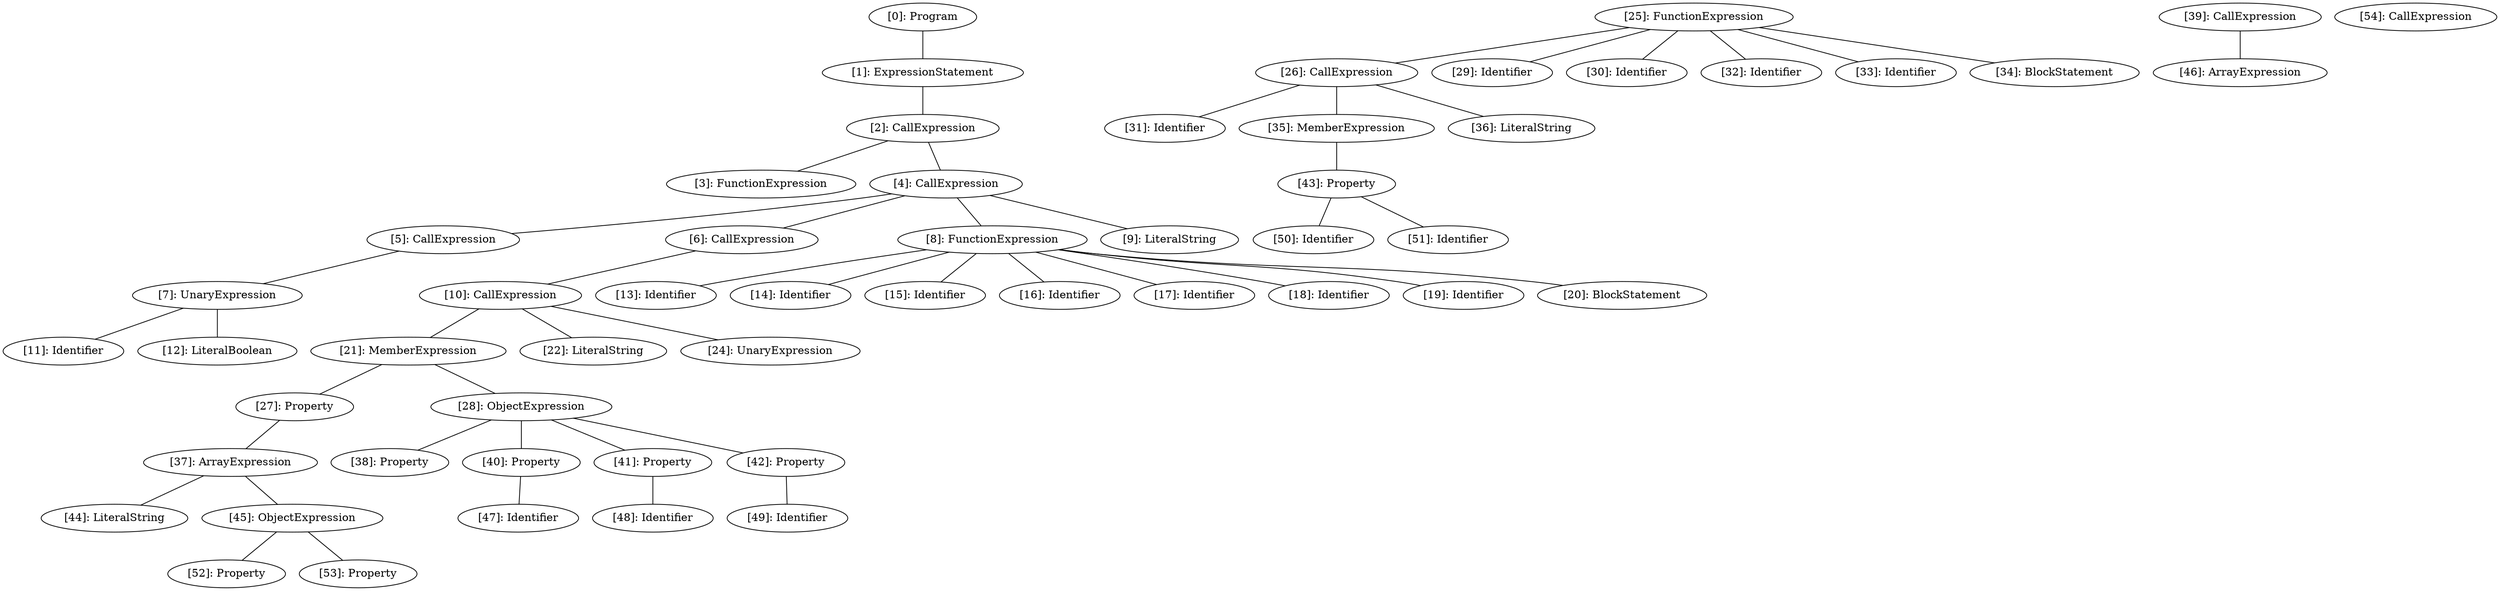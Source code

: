 // Result
graph {
	0 [label="[0]: Program"]
	1 [label="[1]: ExpressionStatement"]
	2 [label="[2]: CallExpression"]
	3 [label="[3]: FunctionExpression"]
	4 [label="[4]: CallExpression"]
	5 [label="[5]: CallExpression"]
	6 [label="[6]: CallExpression"]
	7 [label="[7]: UnaryExpression"]
	8 [label="[8]: FunctionExpression"]
	9 [label="[9]: LiteralString"]
	10 [label="[10]: CallExpression"]
	11 [label="[11]: Identifier"]
	12 [label="[12]: LiteralBoolean"]
	13 [label="[13]: Identifier"]
	14 [label="[14]: Identifier"]
	15 [label="[15]: Identifier"]
	16 [label="[16]: Identifier"]
	17 [label="[17]: Identifier"]
	18 [label="[18]: Identifier"]
	19 [label="[19]: Identifier"]
	20 [label="[20]: BlockStatement"]
	21 [label="[21]: MemberExpression"]
	22 [label="[22]: LiteralString"]
	24 [label="[24]: UnaryExpression"]
	25 [label="[25]: FunctionExpression"]
	26 [label="[26]: CallExpression"]
	27 [label="[27]: Property"]
	28 [label="[28]: ObjectExpression"]
	29 [label="[29]: Identifier"]
	30 [label="[30]: Identifier"]
	31 [label="[31]: Identifier"]
	32 [label="[32]: Identifier"]
	33 [label="[33]: Identifier"]
	34 [label="[34]: BlockStatement"]
	35 [label="[35]: MemberExpression"]
	36 [label="[36]: LiteralString"]
	37 [label="[37]: ArrayExpression"]
	38 [label="[38]: Property"]
	39 [label="[39]: CallExpression"]
	40 [label="[40]: Property"]
	41 [label="[41]: Property"]
	42 [label="[42]: Property"]
	43 [label="[43]: Property"]
	44 [label="[44]: LiteralString"]
	45 [label="[45]: ObjectExpression"]
	46 [label="[46]: ArrayExpression"]
	47 [label="[47]: Identifier"]
	48 [label="[48]: Identifier"]
	49 [label="[49]: Identifier"]
	50 [label="[50]: Identifier"]
	51 [label="[51]: Identifier"]
	52 [label="[52]: Property"]
	53 [label="[53]: Property"]
	54 [label="[54]: CallExpression"]
	0 -- 1
	1 -- 2
	2 -- 3
	2 -- 4
	4 -- 5
	4 -- 6
	4 -- 8
	4 -- 9
	5 -- 7
	6 -- 10
	7 -- 11
	7 -- 12
	8 -- 13
	8 -- 14
	8 -- 15
	8 -- 16
	8 -- 17
	8 -- 18
	8 -- 19
	8 -- 20
	10 -- 21
	10 -- 22
	10 -- 24
	21 -- 27
	21 -- 28
	25 -- 26
	25 -- 29
	25 -- 30
	25 -- 32
	25 -- 33
	25 -- 34
	26 -- 31
	26 -- 35
	26 -- 36
	27 -- 37
	28 -- 38
	28 -- 40
	28 -- 41
	28 -- 42
	35 -- 43
	37 -- 44
	37 -- 45
	39 -- 46
	40 -- 47
	41 -- 48
	42 -- 49
	43 -- 50
	43 -- 51
	45 -- 52
	45 -- 53
}
